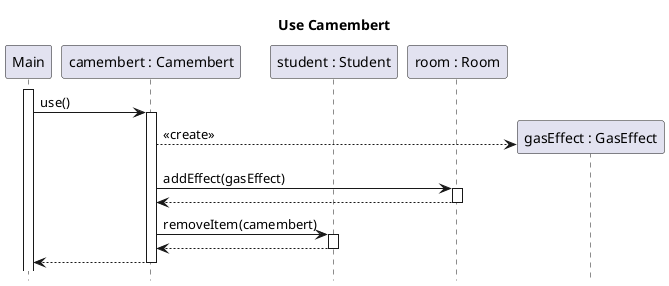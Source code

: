 @startuml student-use-camebert

title Use Camembert
hide footbox

participant Main
participant "camembert : Camembert" as camembert
participant "student : Student" as student
participant "room : Room" as room

activate Main
Main -> camembert ++: use()

	create "gasEffect : GasEffect" as gasEffect
	camembert --> gasEffect : <<create>>
	camembert -> room ++: addEffect(gasEffect)
	return
	camembert -> student ++: removeItem(camembert)
	return
return

@enduml

